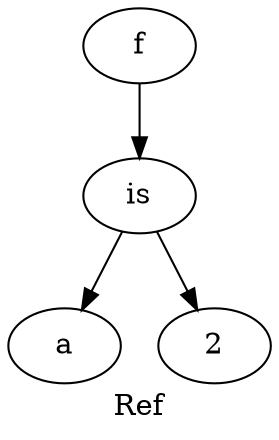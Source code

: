 digraph grafo {
  label="Ref";
  88167088652352 [ label="f" ];
  88167088652352 -> 88167088652544;
  88167088652544 [ label="is" ];
  88167088652544 -> 88167088652496;
  88167088652496 [ label="a" ];
  88167088652544 -> 88167088652448;
  88167088652448 [ label="2" ];
}

